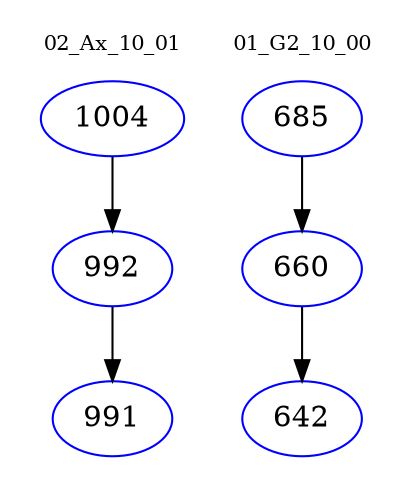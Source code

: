 digraph{
subgraph cluster_0 {
color = white
label = "02_Ax_10_01";
fontsize=10;
T0_1004 [label="1004", color="blue"]
T0_1004 -> T0_992 [color="black"]
T0_992 [label="992", color="blue"]
T0_992 -> T0_991 [color="black"]
T0_991 [label="991", color="blue"]
}
subgraph cluster_1 {
color = white
label = "01_G2_10_00";
fontsize=10;
T1_685 [label="685", color="blue"]
T1_685 -> T1_660 [color="black"]
T1_660 [label="660", color="blue"]
T1_660 -> T1_642 [color="black"]
T1_642 [label="642", color="blue"]
}
}
